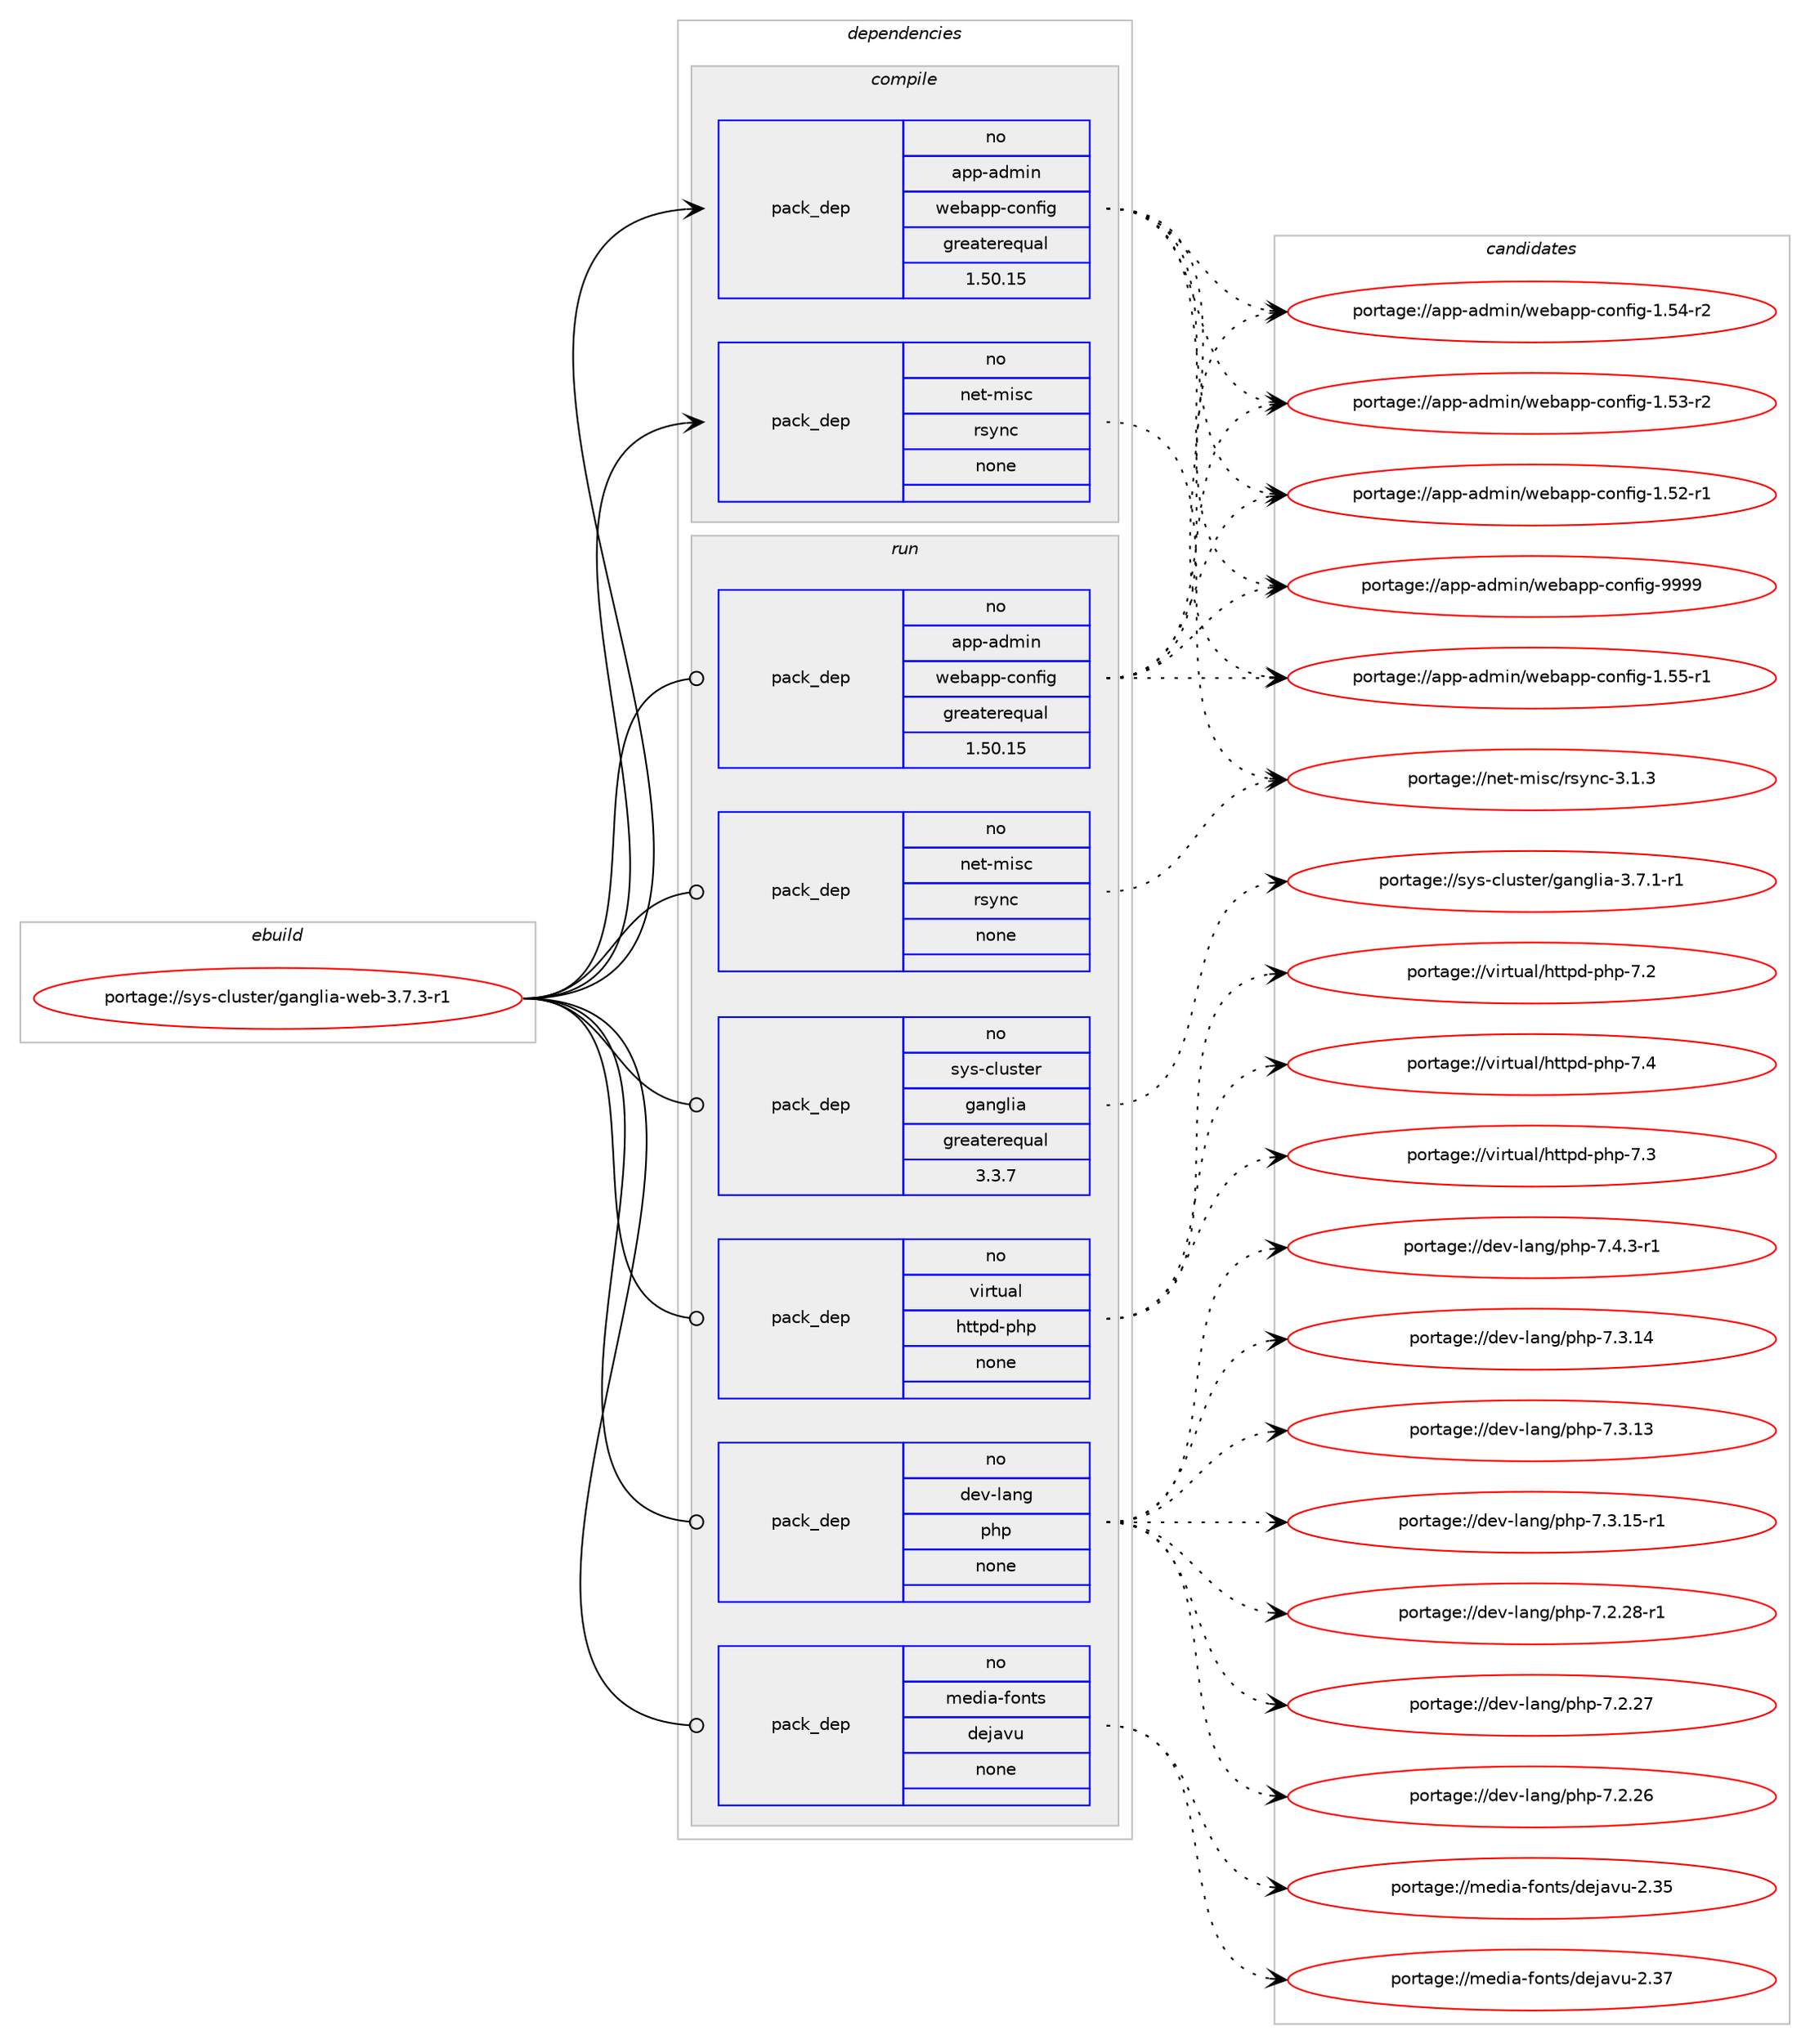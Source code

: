 digraph prolog {

# *************
# Graph options
# *************

newrank=true;
concentrate=true;
compound=true;
graph [rankdir=LR,fontname=Helvetica,fontsize=10,ranksep=1.5];#, ranksep=2.5, nodesep=0.2];
edge  [arrowhead=vee];
node  [fontname=Helvetica,fontsize=10];

# **********
# The ebuild
# **********

subgraph cluster_leftcol {
color=gray;
rank=same;
label=<<i>ebuild</i>>;
id [label="portage://sys-cluster/ganglia-web-3.7.3-r1", color=red, width=4, href="../sys-cluster/ganglia-web-3.7.3-r1.svg"];
}

# ****************
# The dependencies
# ****************

subgraph cluster_midcol {
color=gray;
label=<<i>dependencies</i>>;
subgraph cluster_compile {
fillcolor="#eeeeee";
style=filled;
label=<<i>compile</i>>;
subgraph pack21506 {
dependency26672 [label=<<TABLE BORDER="0" CELLBORDER="1" CELLSPACING="0" CELLPADDING="4" WIDTH="220"><TR><TD ROWSPAN="6" CELLPADDING="30">pack_dep</TD></TR><TR><TD WIDTH="110">no</TD></TR><TR><TD>app-admin</TD></TR><TR><TD>webapp-config</TD></TR><TR><TD>greaterequal</TD></TR><TR><TD>1.50.15</TD></TR></TABLE>>, shape=none, color=blue];
}
id:e -> dependency26672:w [weight=20,style="solid",arrowhead="vee"];
subgraph pack21507 {
dependency26673 [label=<<TABLE BORDER="0" CELLBORDER="1" CELLSPACING="0" CELLPADDING="4" WIDTH="220"><TR><TD ROWSPAN="6" CELLPADDING="30">pack_dep</TD></TR><TR><TD WIDTH="110">no</TD></TR><TR><TD>net-misc</TD></TR><TR><TD>rsync</TD></TR><TR><TD>none</TD></TR><TR><TD></TD></TR></TABLE>>, shape=none, color=blue];
}
id:e -> dependency26673:w [weight=20,style="solid",arrowhead="vee"];
}
subgraph cluster_compileandrun {
fillcolor="#eeeeee";
style=filled;
label=<<i>compile and run</i>>;
}
subgraph cluster_run {
fillcolor="#eeeeee";
style=filled;
label=<<i>run</i>>;
subgraph pack21508 {
dependency26674 [label=<<TABLE BORDER="0" CELLBORDER="1" CELLSPACING="0" CELLPADDING="4" WIDTH="220"><TR><TD ROWSPAN="6" CELLPADDING="30">pack_dep</TD></TR><TR><TD WIDTH="110">no</TD></TR><TR><TD>app-admin</TD></TR><TR><TD>webapp-config</TD></TR><TR><TD>greaterequal</TD></TR><TR><TD>1.50.15</TD></TR></TABLE>>, shape=none, color=blue];
}
id:e -> dependency26674:w [weight=20,style="solid",arrowhead="odot"];
subgraph pack21509 {
dependency26675 [label=<<TABLE BORDER="0" CELLBORDER="1" CELLSPACING="0" CELLPADDING="4" WIDTH="220"><TR><TD ROWSPAN="6" CELLPADDING="30">pack_dep</TD></TR><TR><TD WIDTH="110">no</TD></TR><TR><TD>dev-lang</TD></TR><TR><TD>php</TD></TR><TR><TD>none</TD></TR><TR><TD></TD></TR></TABLE>>, shape=none, color=blue];
}
id:e -> dependency26675:w [weight=20,style="solid",arrowhead="odot"];
subgraph pack21510 {
dependency26676 [label=<<TABLE BORDER="0" CELLBORDER="1" CELLSPACING="0" CELLPADDING="4" WIDTH="220"><TR><TD ROWSPAN="6" CELLPADDING="30">pack_dep</TD></TR><TR><TD WIDTH="110">no</TD></TR><TR><TD>media-fonts</TD></TR><TR><TD>dejavu</TD></TR><TR><TD>none</TD></TR><TR><TD></TD></TR></TABLE>>, shape=none, color=blue];
}
id:e -> dependency26676:w [weight=20,style="solid",arrowhead="odot"];
subgraph pack21511 {
dependency26677 [label=<<TABLE BORDER="0" CELLBORDER="1" CELLSPACING="0" CELLPADDING="4" WIDTH="220"><TR><TD ROWSPAN="6" CELLPADDING="30">pack_dep</TD></TR><TR><TD WIDTH="110">no</TD></TR><TR><TD>net-misc</TD></TR><TR><TD>rsync</TD></TR><TR><TD>none</TD></TR><TR><TD></TD></TR></TABLE>>, shape=none, color=blue];
}
id:e -> dependency26677:w [weight=20,style="solid",arrowhead="odot"];
subgraph pack21512 {
dependency26678 [label=<<TABLE BORDER="0" CELLBORDER="1" CELLSPACING="0" CELLPADDING="4" WIDTH="220"><TR><TD ROWSPAN="6" CELLPADDING="30">pack_dep</TD></TR><TR><TD WIDTH="110">no</TD></TR><TR><TD>sys-cluster</TD></TR><TR><TD>ganglia</TD></TR><TR><TD>greaterequal</TD></TR><TR><TD>3.3.7</TD></TR></TABLE>>, shape=none, color=blue];
}
id:e -> dependency26678:w [weight=20,style="solid",arrowhead="odot"];
subgraph pack21513 {
dependency26679 [label=<<TABLE BORDER="0" CELLBORDER="1" CELLSPACING="0" CELLPADDING="4" WIDTH="220"><TR><TD ROWSPAN="6" CELLPADDING="30">pack_dep</TD></TR><TR><TD WIDTH="110">no</TD></TR><TR><TD>virtual</TD></TR><TR><TD>httpd-php</TD></TR><TR><TD>none</TD></TR><TR><TD></TD></TR></TABLE>>, shape=none, color=blue];
}
id:e -> dependency26679:w [weight=20,style="solid",arrowhead="odot"];
}
}

# **************
# The candidates
# **************

subgraph cluster_choices {
rank=same;
color=gray;
label=<<i>candidates</i>>;

subgraph choice21506 {
color=black;
nodesep=1;
choice97112112459710010910511047119101989711211245991111101021051034557575757 [label="portage://app-admin/webapp-config-9999", color=red, width=4,href="../app-admin/webapp-config-9999.svg"];
choice971121124597100109105110471191019897112112459911111010210510345494653534511449 [label="portage://app-admin/webapp-config-1.55-r1", color=red, width=4,href="../app-admin/webapp-config-1.55-r1.svg"];
choice971121124597100109105110471191019897112112459911111010210510345494653524511450 [label="portage://app-admin/webapp-config-1.54-r2", color=red, width=4,href="../app-admin/webapp-config-1.54-r2.svg"];
choice971121124597100109105110471191019897112112459911111010210510345494653514511450 [label="portage://app-admin/webapp-config-1.53-r2", color=red, width=4,href="../app-admin/webapp-config-1.53-r2.svg"];
choice971121124597100109105110471191019897112112459911111010210510345494653504511449 [label="portage://app-admin/webapp-config-1.52-r1", color=red, width=4,href="../app-admin/webapp-config-1.52-r1.svg"];
dependency26672:e -> choice97112112459710010910511047119101989711211245991111101021051034557575757:w [style=dotted,weight="100"];
dependency26672:e -> choice971121124597100109105110471191019897112112459911111010210510345494653534511449:w [style=dotted,weight="100"];
dependency26672:e -> choice971121124597100109105110471191019897112112459911111010210510345494653524511450:w [style=dotted,weight="100"];
dependency26672:e -> choice971121124597100109105110471191019897112112459911111010210510345494653514511450:w [style=dotted,weight="100"];
dependency26672:e -> choice971121124597100109105110471191019897112112459911111010210510345494653504511449:w [style=dotted,weight="100"];
}
subgraph choice21507 {
color=black;
nodesep=1;
choice11010111645109105115994711411512111099455146494651 [label="portage://net-misc/rsync-3.1.3", color=red, width=4,href="../net-misc/rsync-3.1.3.svg"];
dependency26673:e -> choice11010111645109105115994711411512111099455146494651:w [style=dotted,weight="100"];
}
subgraph choice21508 {
color=black;
nodesep=1;
choice97112112459710010910511047119101989711211245991111101021051034557575757 [label="portage://app-admin/webapp-config-9999", color=red, width=4,href="../app-admin/webapp-config-9999.svg"];
choice971121124597100109105110471191019897112112459911111010210510345494653534511449 [label="portage://app-admin/webapp-config-1.55-r1", color=red, width=4,href="../app-admin/webapp-config-1.55-r1.svg"];
choice971121124597100109105110471191019897112112459911111010210510345494653524511450 [label="portage://app-admin/webapp-config-1.54-r2", color=red, width=4,href="../app-admin/webapp-config-1.54-r2.svg"];
choice971121124597100109105110471191019897112112459911111010210510345494653514511450 [label="portage://app-admin/webapp-config-1.53-r2", color=red, width=4,href="../app-admin/webapp-config-1.53-r2.svg"];
choice971121124597100109105110471191019897112112459911111010210510345494653504511449 [label="portage://app-admin/webapp-config-1.52-r1", color=red, width=4,href="../app-admin/webapp-config-1.52-r1.svg"];
dependency26674:e -> choice97112112459710010910511047119101989711211245991111101021051034557575757:w [style=dotted,weight="100"];
dependency26674:e -> choice971121124597100109105110471191019897112112459911111010210510345494653534511449:w [style=dotted,weight="100"];
dependency26674:e -> choice971121124597100109105110471191019897112112459911111010210510345494653524511450:w [style=dotted,weight="100"];
dependency26674:e -> choice971121124597100109105110471191019897112112459911111010210510345494653514511450:w [style=dotted,weight="100"];
dependency26674:e -> choice971121124597100109105110471191019897112112459911111010210510345494653504511449:w [style=dotted,weight="100"];
}
subgraph choice21509 {
color=black;
nodesep=1;
choice1001011184510897110103471121041124555465246514511449 [label="portage://dev-lang/php-7.4.3-r1", color=red, width=4,href="../dev-lang/php-7.4.3-r1.svg"];
choice100101118451089711010347112104112455546514649534511449 [label="portage://dev-lang/php-7.3.15-r1", color=red, width=4,href="../dev-lang/php-7.3.15-r1.svg"];
choice10010111845108971101034711210411245554651464952 [label="portage://dev-lang/php-7.3.14", color=red, width=4,href="../dev-lang/php-7.3.14.svg"];
choice10010111845108971101034711210411245554651464951 [label="portage://dev-lang/php-7.3.13", color=red, width=4,href="../dev-lang/php-7.3.13.svg"];
choice100101118451089711010347112104112455546504650564511449 [label="portage://dev-lang/php-7.2.28-r1", color=red, width=4,href="../dev-lang/php-7.2.28-r1.svg"];
choice10010111845108971101034711210411245554650465055 [label="portage://dev-lang/php-7.2.27", color=red, width=4,href="../dev-lang/php-7.2.27.svg"];
choice10010111845108971101034711210411245554650465054 [label="portage://dev-lang/php-7.2.26", color=red, width=4,href="../dev-lang/php-7.2.26.svg"];
dependency26675:e -> choice1001011184510897110103471121041124555465246514511449:w [style=dotted,weight="100"];
dependency26675:e -> choice100101118451089711010347112104112455546514649534511449:w [style=dotted,weight="100"];
dependency26675:e -> choice10010111845108971101034711210411245554651464952:w [style=dotted,weight="100"];
dependency26675:e -> choice10010111845108971101034711210411245554651464951:w [style=dotted,weight="100"];
dependency26675:e -> choice100101118451089711010347112104112455546504650564511449:w [style=dotted,weight="100"];
dependency26675:e -> choice10010111845108971101034711210411245554650465055:w [style=dotted,weight="100"];
dependency26675:e -> choice10010111845108971101034711210411245554650465054:w [style=dotted,weight="100"];
}
subgraph choice21510 {
color=black;
nodesep=1;
choice109101100105974510211111011611547100101106971181174550465155 [label="portage://media-fonts/dejavu-2.37", color=red, width=4,href="../media-fonts/dejavu-2.37.svg"];
choice109101100105974510211111011611547100101106971181174550465153 [label="portage://media-fonts/dejavu-2.35", color=red, width=4,href="../media-fonts/dejavu-2.35.svg"];
dependency26676:e -> choice109101100105974510211111011611547100101106971181174550465155:w [style=dotted,weight="100"];
dependency26676:e -> choice109101100105974510211111011611547100101106971181174550465153:w [style=dotted,weight="100"];
}
subgraph choice21511 {
color=black;
nodesep=1;
choice11010111645109105115994711411512111099455146494651 [label="portage://net-misc/rsync-3.1.3", color=red, width=4,href="../net-misc/rsync-3.1.3.svg"];
dependency26677:e -> choice11010111645109105115994711411512111099455146494651:w [style=dotted,weight="100"];
}
subgraph choice21512 {
color=black;
nodesep=1;
choice11512111545991081171151161011144710397110103108105974551465546494511449 [label="portage://sys-cluster/ganglia-3.7.1-r1", color=red, width=4,href="../sys-cluster/ganglia-3.7.1-r1.svg"];
dependency26678:e -> choice11512111545991081171151161011144710397110103108105974551465546494511449:w [style=dotted,weight="100"];
}
subgraph choice21513 {
color=black;
nodesep=1;
choice11810511411611797108471041161161121004511210411245554652 [label="portage://virtual/httpd-php-7.4", color=red, width=4,href="../virtual/httpd-php-7.4.svg"];
choice11810511411611797108471041161161121004511210411245554651 [label="portage://virtual/httpd-php-7.3", color=red, width=4,href="../virtual/httpd-php-7.3.svg"];
choice11810511411611797108471041161161121004511210411245554650 [label="portage://virtual/httpd-php-7.2", color=red, width=4,href="../virtual/httpd-php-7.2.svg"];
dependency26679:e -> choice11810511411611797108471041161161121004511210411245554652:w [style=dotted,weight="100"];
dependency26679:e -> choice11810511411611797108471041161161121004511210411245554651:w [style=dotted,weight="100"];
dependency26679:e -> choice11810511411611797108471041161161121004511210411245554650:w [style=dotted,weight="100"];
}
}

}
